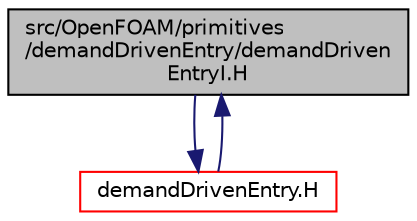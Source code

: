 digraph "src/OpenFOAM/primitives/demandDrivenEntry/demandDrivenEntryI.H"
{
  bgcolor="transparent";
  edge [fontname="Helvetica",fontsize="10",labelfontname="Helvetica",labelfontsize="10"];
  node [fontname="Helvetica",fontsize="10",shape=record];
  Node1 [label="src/OpenFOAM/primitives\l/demandDrivenEntry/demandDriven\lEntryI.H",height=0.2,width=0.4,color="black", fillcolor="grey75", style="filled", fontcolor="black"];
  Node1 -> Node2 [color="midnightblue",fontsize="10",style="solid",fontname="Helvetica"];
  Node2 [label="demandDrivenEntry.H",height=0.2,width=0.4,color="red",URL="$a09138.html"];
  Node2 -> Node1 [color="midnightblue",fontsize="10",style="solid",fontname="Helvetica"];
}
